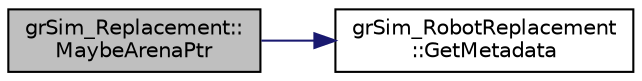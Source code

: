 digraph "grSim_Replacement::MaybeArenaPtr"
{
 // INTERACTIVE_SVG=YES
  edge [fontname="Helvetica",fontsize="10",labelfontname="Helvetica",labelfontsize="10"];
  node [fontname="Helvetica",fontsize="10",shape=record];
  rankdir="LR";
  Node1 [label="grSim_Replacement::\lMaybeArenaPtr",height=0.2,width=0.4,color="black", fillcolor="grey75", style="filled", fontcolor="black"];
  Node1 -> Node2 [color="midnightblue",fontsize="10",style="solid",fontname="Helvetica"];
  Node2 [label="grSim_RobotReplacement\l::GetMetadata",height=0.2,width=0.4,color="black", fillcolor="white", style="filled",URL="$d5/da8/classgr_sim___robot_replacement.html#a7f8192567e99ed30bd7fb1ee5c7dc0d7"];
}

